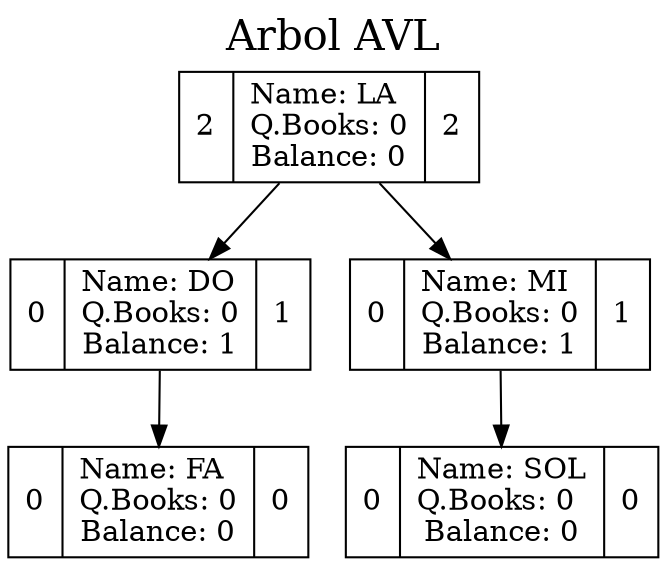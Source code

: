 digraph grafica{
rankdir=TB;graph[label="Arbol AVL", labelloc=t, fontsize=20, compound=true]
node [shape = record, style=filled, fillcolor=white];
nodo1 [ label ="2|Name: LA\lQ.Books: 0\lBalance: 0|2"];
nodo3 [ label ="0|Name: DO\lQ.Books: 0\lBalance: 1|1"];
nodo4 [ label ="0|Name: FA\lQ.Books: 0\lBalance: 0|0"];
nodo3->nodo4
nodo1->nodo3
nodo2 [ label ="0|Name: MI\lQ.Books: 0\lBalance: 1|1"];
nodo5 [ label ="0|Name: SOL\lQ.Books: 0\lBalance: 0|0"];
nodo2->nodo5
nodo1->nodo2
}